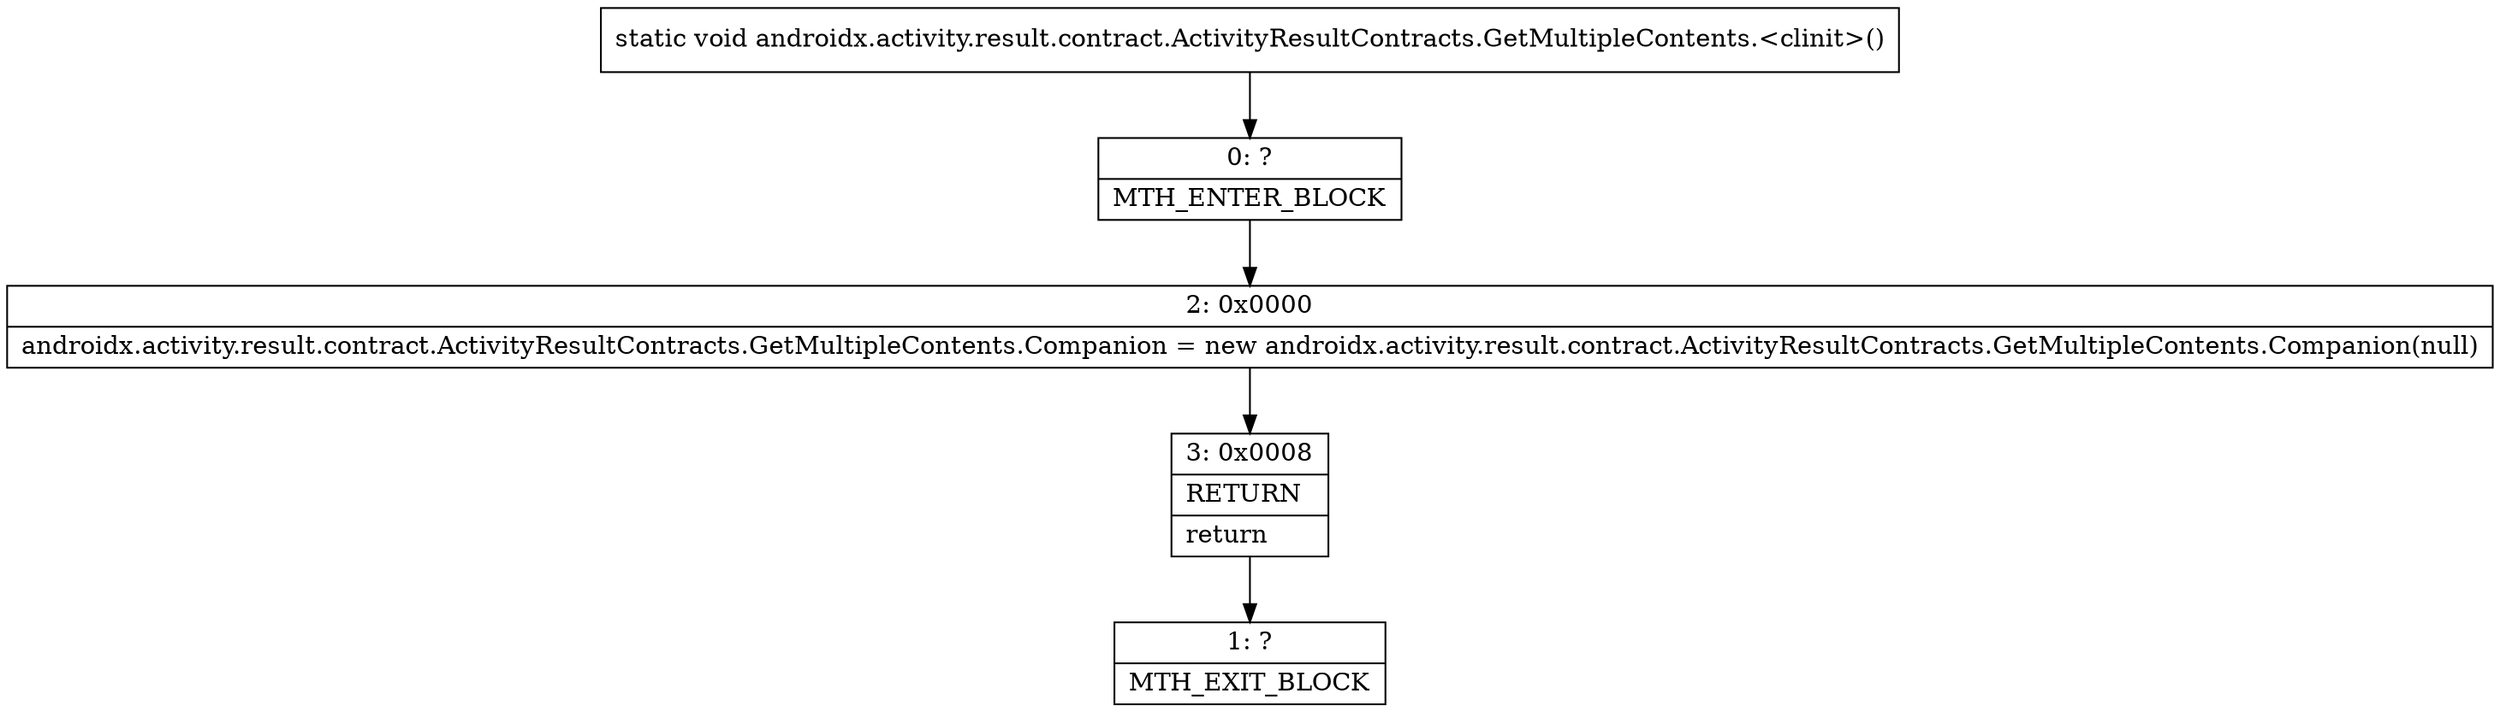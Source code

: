 digraph "CFG forandroidx.activity.result.contract.ActivityResultContracts.GetMultipleContents.\<clinit\>()V" {
Node_0 [shape=record,label="{0\:\ ?|MTH_ENTER_BLOCK\l}"];
Node_2 [shape=record,label="{2\:\ 0x0000|androidx.activity.result.contract.ActivityResultContracts.GetMultipleContents.Companion = new androidx.activity.result.contract.ActivityResultContracts.GetMultipleContents.Companion(null)\l}"];
Node_3 [shape=record,label="{3\:\ 0x0008|RETURN\l|return\l}"];
Node_1 [shape=record,label="{1\:\ ?|MTH_EXIT_BLOCK\l}"];
MethodNode[shape=record,label="{static void androidx.activity.result.contract.ActivityResultContracts.GetMultipleContents.\<clinit\>() }"];
MethodNode -> Node_0;Node_0 -> Node_2;
Node_2 -> Node_3;
Node_3 -> Node_1;
}

